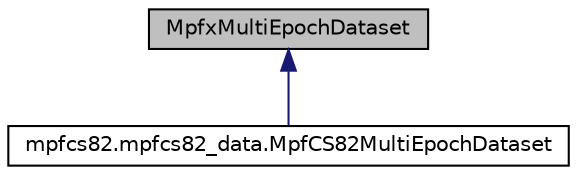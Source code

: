 digraph G
{
  edge [fontname="Helvetica",fontsize="10",labelfontname="Helvetica",labelfontsize="10"];
  node [fontname="Helvetica",fontsize="10",shape=record];
  Node1 [label="MpfxMultiEpochDataset",height=0.2,width=0.4,color="black", fillcolor="grey75", style="filled" fontcolor="black"];
  Node1 -> Node2 [dir=back,color="midnightblue",fontsize="10",style="solid",fontname="Helvetica"];
  Node2 [label="mpfcs82.mpfcs82_data.MpfCS82MultiEpochDataset",height=0.2,width=0.4,color="black", fillcolor="white", style="filled",URL="$classmpfcs82_1_1mpfcs82__data_1_1MpfCS82MultiEpochDataset.html",tooltip="Represent a source dataset that takes care of files with multiple exposures (epochs)"];
}
